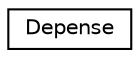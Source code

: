 digraph "Graphe hiérarchique des classes"
{
 // LATEX_PDF_SIZE
  edge [fontname="Helvetica",fontsize="10",labelfontname="Helvetica",labelfontsize="10"];
  node [fontname="Helvetica",fontsize="10",shape=record];
  rankdir="LR";
  Node0 [label="Depense",height=0.2,width=0.4,color="black", fillcolor="white", style="filled",URL="$class_depense.html",tooltip="The Depense class définie une dépense, qui sera la fonction princiaple des GroupesGestionsBudget."];
}
